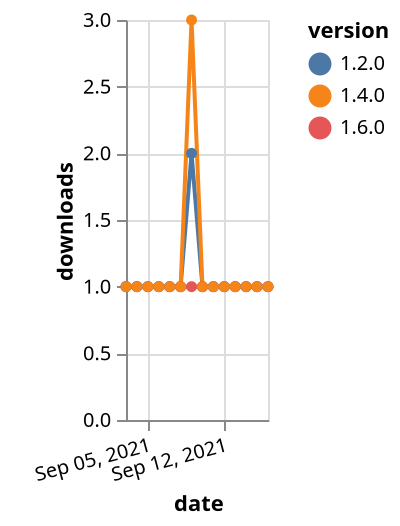 {"$schema": "https://vega.github.io/schema/vega-lite/v5.json", "description": "A simple bar chart with embedded data.", "data": {"values": [{"date": "2021-09-03", "total": 168, "delta": 1, "version": "1.6.0"}, {"date": "2021-09-04", "total": 169, "delta": 1, "version": "1.6.0"}, {"date": "2021-09-05", "total": 170, "delta": 1, "version": "1.6.0"}, {"date": "2021-09-06", "total": 171, "delta": 1, "version": "1.6.0"}, {"date": "2021-09-07", "total": 172, "delta": 1, "version": "1.6.0"}, {"date": "2021-09-08", "total": 173, "delta": 1, "version": "1.6.0"}, {"date": "2021-09-09", "total": 174, "delta": 1, "version": "1.6.0"}, {"date": "2021-09-10", "total": 175, "delta": 1, "version": "1.6.0"}, {"date": "2021-09-11", "total": 176, "delta": 1, "version": "1.6.0"}, {"date": "2021-09-12", "total": 177, "delta": 1, "version": "1.6.0"}, {"date": "2021-09-13", "total": 178, "delta": 1, "version": "1.6.0"}, {"date": "2021-09-14", "total": 179, "delta": 1, "version": "1.6.0"}, {"date": "2021-09-15", "total": 180, "delta": 1, "version": "1.6.0"}, {"date": "2021-09-16", "total": 181, "delta": 1, "version": "1.6.0"}, {"date": "2021-09-03", "total": 211, "delta": 1, "version": "1.2.0"}, {"date": "2021-09-04", "total": 212, "delta": 1, "version": "1.2.0"}, {"date": "2021-09-05", "total": 213, "delta": 1, "version": "1.2.0"}, {"date": "2021-09-06", "total": 214, "delta": 1, "version": "1.2.0"}, {"date": "2021-09-07", "total": 215, "delta": 1, "version": "1.2.0"}, {"date": "2021-09-08", "total": 216, "delta": 1, "version": "1.2.0"}, {"date": "2021-09-09", "total": 218, "delta": 2, "version": "1.2.0"}, {"date": "2021-09-10", "total": 219, "delta": 1, "version": "1.2.0"}, {"date": "2021-09-11", "total": 220, "delta": 1, "version": "1.2.0"}, {"date": "2021-09-12", "total": 221, "delta": 1, "version": "1.2.0"}, {"date": "2021-09-13", "total": 222, "delta": 1, "version": "1.2.0"}, {"date": "2021-09-14", "total": 223, "delta": 1, "version": "1.2.0"}, {"date": "2021-09-15", "total": 224, "delta": 1, "version": "1.2.0"}, {"date": "2021-09-16", "total": 225, "delta": 1, "version": "1.2.0"}, {"date": "2021-09-03", "total": 277, "delta": 1, "version": "1.4.0"}, {"date": "2021-09-04", "total": 278, "delta": 1, "version": "1.4.0"}, {"date": "2021-09-05", "total": 279, "delta": 1, "version": "1.4.0"}, {"date": "2021-09-06", "total": 280, "delta": 1, "version": "1.4.0"}, {"date": "2021-09-07", "total": 281, "delta": 1, "version": "1.4.0"}, {"date": "2021-09-08", "total": 282, "delta": 1, "version": "1.4.0"}, {"date": "2021-09-09", "total": 285, "delta": 3, "version": "1.4.0"}, {"date": "2021-09-10", "total": 286, "delta": 1, "version": "1.4.0"}, {"date": "2021-09-11", "total": 287, "delta": 1, "version": "1.4.0"}, {"date": "2021-09-12", "total": 288, "delta": 1, "version": "1.4.0"}, {"date": "2021-09-13", "total": 289, "delta": 1, "version": "1.4.0"}, {"date": "2021-09-14", "total": 290, "delta": 1, "version": "1.4.0"}, {"date": "2021-09-15", "total": 291, "delta": 1, "version": "1.4.0"}, {"date": "2021-09-16", "total": 292, "delta": 1, "version": "1.4.0"}]}, "width": "container", "mark": {"type": "line", "point": {"filled": true}}, "encoding": {"x": {"field": "date", "type": "temporal", "timeUnit": "yearmonthdate", "title": "date", "axis": {"labelAngle": -15}}, "y": {"field": "delta", "type": "quantitative", "title": "downloads"}, "color": {"field": "version", "type": "nominal"}, "tooltip": {"field": "delta"}}}